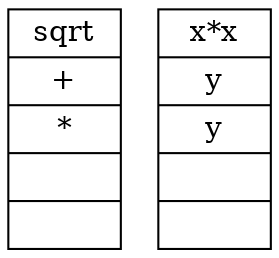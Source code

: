 digraph G {
        node[shape=record];

        operators[label="{ sqrt | + | * | | }"];
        operands[label="{ x*x | y | y | | }"];
}